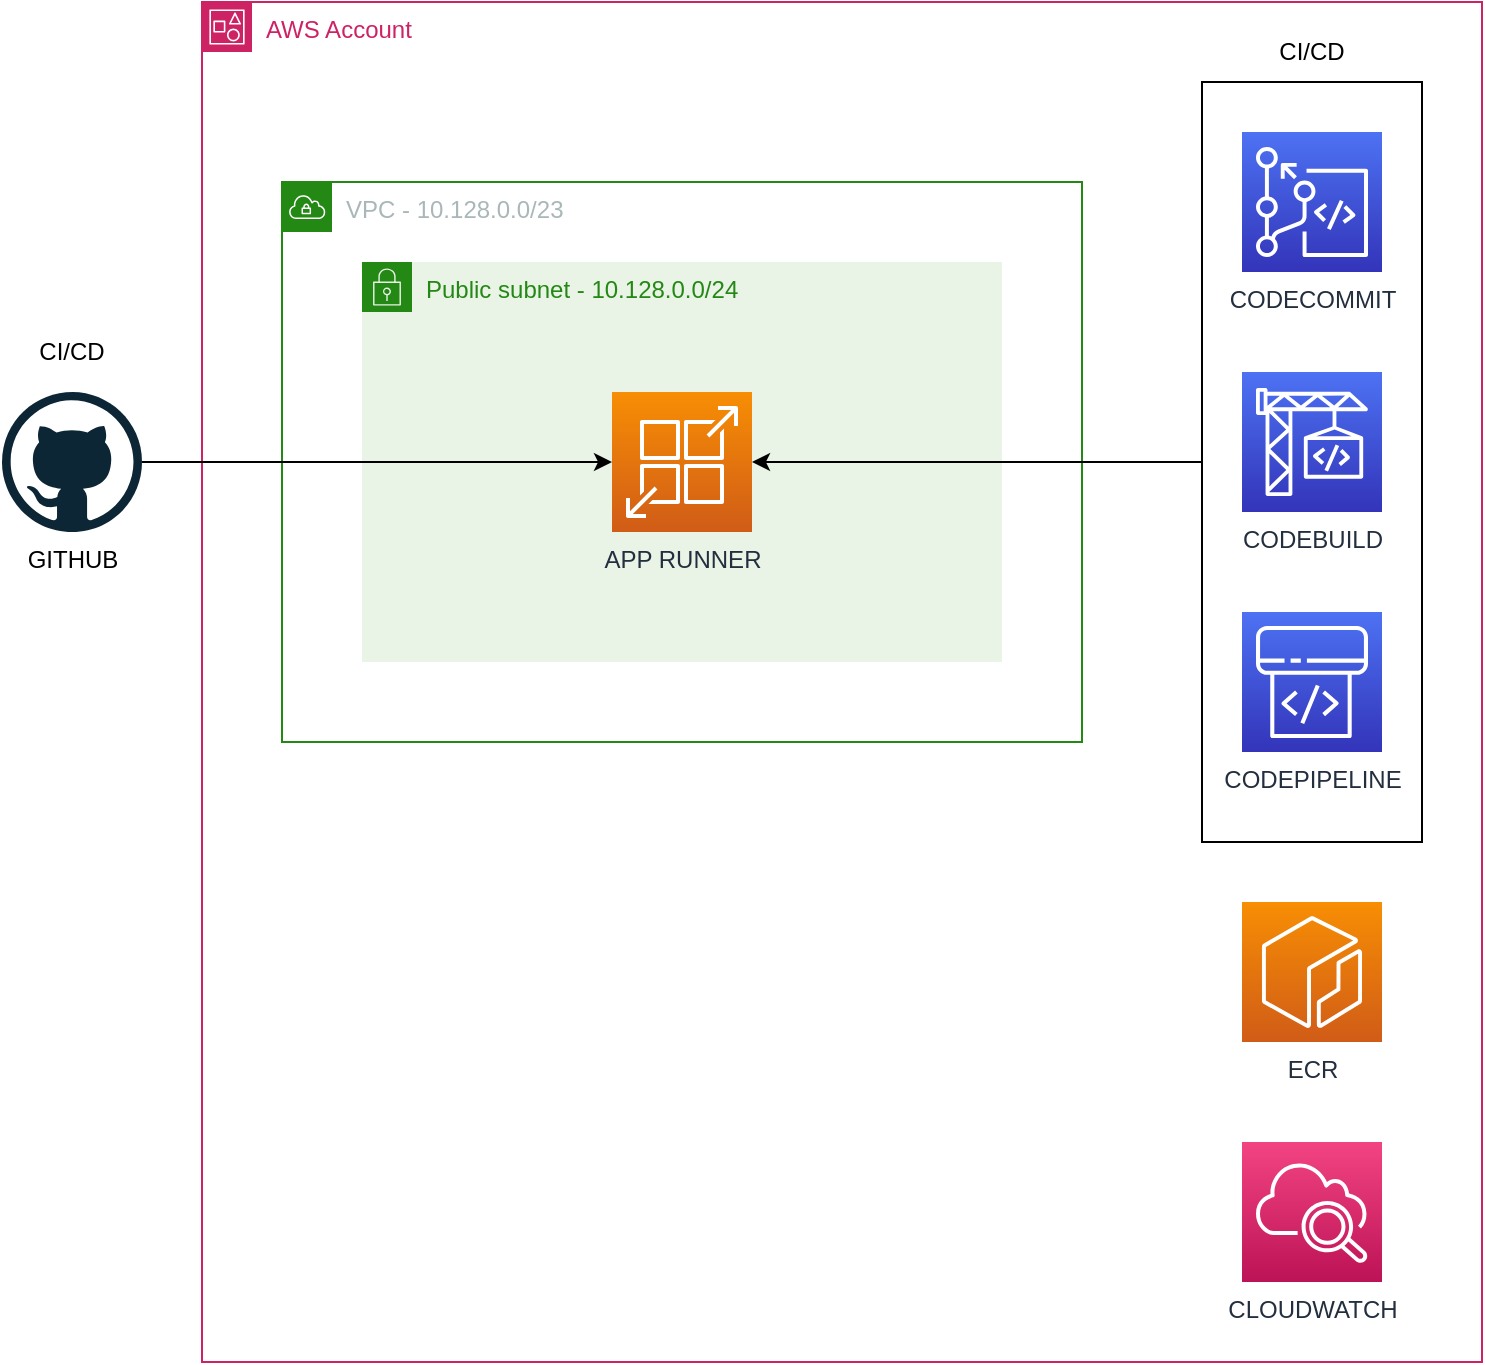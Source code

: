 <mxfile version="21.7.2" type="device">
  <diagram name="Página-1" id="QzsvXMneYWr0tKY5w3sO">
    <mxGraphModel dx="1434" dy="798" grid="1" gridSize="10" guides="1" tooltips="1" connect="1" arrows="1" fold="1" page="1" pageScale="1" pageWidth="827" pageHeight="1169" math="0" shadow="0">
      <root>
        <mxCell id="0" />
        <mxCell id="1" parent="0" />
        <mxCell id="qT3UxwvuSXqBp1ydsfv_-1" value="AWS Account" style="points=[[0,0],[0.25,0],[0.5,0],[0.75,0],[1,0],[1,0.25],[1,0.5],[1,0.75],[1,1],[0.75,1],[0.5,1],[0.25,1],[0,1],[0,0.75],[0,0.5],[0,0.25]];outlineConnect=0;gradientColor=none;html=1;whiteSpace=wrap;fontSize=12;fontStyle=0;container=1;pointerEvents=0;collapsible=0;recursiveResize=0;shape=mxgraph.aws4.group;grIcon=mxgraph.aws4.group_account;strokeColor=#CD2264;fillColor=none;verticalAlign=top;align=left;spacingLeft=30;fontColor=#CD2264;dashed=0;" parent="1" vertex="1">
          <mxGeometry x="120" y="40" width="640" height="680" as="geometry" />
        </mxCell>
        <mxCell id="6pN_dj5NBJkyAOBor4ku-1" value="VPC - 10.128.0.0/23" style="points=[[0,0],[0.25,0],[0.5,0],[0.75,0],[1,0],[1,0.25],[1,0.5],[1,0.75],[1,1],[0.75,1],[0.5,1],[0.25,1],[0,1],[0,0.75],[0,0.5],[0,0.25]];outlineConnect=0;gradientColor=none;html=1;whiteSpace=wrap;fontSize=12;fontStyle=0;container=1;pointerEvents=0;collapsible=0;recursiveResize=0;shape=mxgraph.aws4.group;grIcon=mxgraph.aws4.group_vpc;strokeColor=#248814;fillColor=none;verticalAlign=top;align=left;spacingLeft=30;fontColor=#AAB7B8;dashed=0;" parent="qT3UxwvuSXqBp1ydsfv_-1" vertex="1">
          <mxGeometry x="40" y="90" width="400" height="280" as="geometry" />
        </mxCell>
        <mxCell id="A6sXbVv26nU3FY284ZwU-2" value="Public subnet - 10.128.0.0/24" style="points=[[0,0],[0.25,0],[0.5,0],[0.75,0],[1,0],[1,0.25],[1,0.5],[1,0.75],[1,1],[0.75,1],[0.5,1],[0.25,1],[0,1],[0,0.75],[0,0.5],[0,0.25]];outlineConnect=0;gradientColor=none;html=1;whiteSpace=wrap;fontSize=12;fontStyle=0;container=1;pointerEvents=0;collapsible=0;recursiveResize=0;shape=mxgraph.aws4.group;grIcon=mxgraph.aws4.group_security_group;grStroke=0;strokeColor=#248814;fillColor=#E9F3E6;verticalAlign=top;align=left;spacingLeft=30;fontColor=#248814;dashed=0;" vertex="1" parent="6pN_dj5NBJkyAOBor4ku-1">
          <mxGeometry x="40" y="40" width="320" height="200" as="geometry" />
        </mxCell>
        <mxCell id="A6sXbVv26nU3FY284ZwU-1" value="APP RUNNER" style="sketch=0;points=[[0,0,0],[0.25,0,0],[0.5,0,0],[0.75,0,0],[1,0,0],[0,1,0],[0.25,1,0],[0.5,1,0],[0.75,1,0],[1,1,0],[0,0.25,0],[0,0.5,0],[0,0.75,0],[1,0.25,0],[1,0.5,0],[1,0.75,0]];outlineConnect=0;fontColor=#232F3E;gradientColor=#F78E04;gradientDirection=north;fillColor=#D05C17;strokeColor=#ffffff;dashed=0;verticalLabelPosition=bottom;verticalAlign=top;align=center;html=1;fontSize=12;fontStyle=0;aspect=fixed;shape=mxgraph.aws4.resourceIcon;resIcon=mxgraph.aws4.app_runner;" vertex="1" parent="A6sXbVv26nU3FY284ZwU-2">
          <mxGeometry x="125" y="65" width="70" height="70" as="geometry" />
        </mxCell>
        <mxCell id="A6sXbVv26nU3FY284ZwU-8" style="edgeStyle=orthogonalEdgeStyle;rounded=0;orthogonalLoop=1;jettySize=auto;html=1;entryX=1;entryY=0.5;entryDx=0;entryDy=0;entryPerimeter=0;" edge="1" parent="qT3UxwvuSXqBp1ydsfv_-1" source="A6sXbVv26nU3FY284ZwU-7" target="A6sXbVv26nU3FY284ZwU-1">
          <mxGeometry relative="1" as="geometry" />
        </mxCell>
        <mxCell id="A6sXbVv26nU3FY284ZwU-7" value="" style="rounded=0;whiteSpace=wrap;html=1;fillColor=none;" vertex="1" parent="qT3UxwvuSXqBp1ydsfv_-1">
          <mxGeometry x="500" y="40" width="110" height="380" as="geometry" />
        </mxCell>
        <mxCell id="A6sXbVv26nU3FY284ZwU-4" value="CODECOMMIT" style="sketch=0;points=[[0,0,0],[0.25,0,0],[0.5,0,0],[0.75,0,0],[1,0,0],[0,1,0],[0.25,1,0],[0.5,1,0],[0.75,1,0],[1,1,0],[0,0.25,0],[0,0.5,0],[0,0.75,0],[1,0.25,0],[1,0.5,0],[1,0.75,0]];outlineConnect=0;fontColor=#232F3E;gradientColor=#4D72F3;gradientDirection=north;fillColor=#3334B9;strokeColor=#ffffff;dashed=0;verticalLabelPosition=bottom;verticalAlign=top;align=center;html=1;fontSize=12;fontStyle=0;aspect=fixed;shape=mxgraph.aws4.resourceIcon;resIcon=mxgraph.aws4.codecommit;" vertex="1" parent="qT3UxwvuSXqBp1ydsfv_-1">
          <mxGeometry x="520" y="65" width="70" height="70" as="geometry" />
        </mxCell>
        <mxCell id="A6sXbVv26nU3FY284ZwU-5" value="CODEBUILD" style="sketch=0;points=[[0,0,0],[0.25,0,0],[0.5,0,0],[0.75,0,0],[1,0,0],[0,1,0],[0.25,1,0],[0.5,1,0],[0.75,1,0],[1,1,0],[0,0.25,0],[0,0.5,0],[0,0.75,0],[1,0.25,0],[1,0.5,0],[1,0.75,0]];outlineConnect=0;fontColor=#232F3E;gradientColor=#4D72F3;gradientDirection=north;fillColor=#3334B9;strokeColor=#ffffff;dashed=0;verticalLabelPosition=bottom;verticalAlign=top;align=center;html=1;fontSize=12;fontStyle=0;aspect=fixed;shape=mxgraph.aws4.resourceIcon;resIcon=mxgraph.aws4.codebuild;" vertex="1" parent="qT3UxwvuSXqBp1ydsfv_-1">
          <mxGeometry x="520" y="185" width="70" height="70" as="geometry" />
        </mxCell>
        <mxCell id="A6sXbVv26nU3FY284ZwU-6" value="CODEPIPELINE" style="sketch=0;points=[[0,0,0],[0.25,0,0],[0.5,0,0],[0.75,0,0],[1,0,0],[0,1,0],[0.25,1,0],[0.5,1,0],[0.75,1,0],[1,1,0],[0,0.25,0],[0,0.5,0],[0,0.75,0],[1,0.25,0],[1,0.5,0],[1,0.75,0]];outlineConnect=0;fontColor=#232F3E;gradientColor=#4D72F3;gradientDirection=north;fillColor=#3334B9;strokeColor=#ffffff;dashed=0;verticalLabelPosition=bottom;verticalAlign=top;align=center;html=1;fontSize=12;fontStyle=0;aspect=fixed;shape=mxgraph.aws4.resourceIcon;resIcon=mxgraph.aws4.codepipeline;" vertex="1" parent="qT3UxwvuSXqBp1ydsfv_-1">
          <mxGeometry x="520" y="305" width="70" height="70" as="geometry" />
        </mxCell>
        <mxCell id="A6sXbVv26nU3FY284ZwU-10" value="CLOUDWATCH" style="sketch=0;points=[[0,0,0],[0.25,0,0],[0.5,0,0],[0.75,0,0],[1,0,0],[0,1,0],[0.25,1,0],[0.5,1,0],[0.75,1,0],[1,1,0],[0,0.25,0],[0,0.5,0],[0,0.75,0],[1,0.25,0],[1,0.5,0],[1,0.75,0]];points=[[0,0,0],[0.25,0,0],[0.5,0,0],[0.75,0,0],[1,0,0],[0,1,0],[0.25,1,0],[0.5,1,0],[0.75,1,0],[1,1,0],[0,0.25,0],[0,0.5,0],[0,0.75,0],[1,0.25,0],[1,0.5,0],[1,0.75,0]];outlineConnect=0;fontColor=#232F3E;gradientColor=#F34482;gradientDirection=north;fillColor=#BC1356;strokeColor=#ffffff;dashed=0;verticalLabelPosition=bottom;verticalAlign=top;align=center;html=1;fontSize=12;fontStyle=0;aspect=fixed;shape=mxgraph.aws4.resourceIcon;resIcon=mxgraph.aws4.cloudwatch_2;" vertex="1" parent="qT3UxwvuSXqBp1ydsfv_-1">
          <mxGeometry x="520" y="570" width="70" height="70" as="geometry" />
        </mxCell>
        <mxCell id="A6sXbVv26nU3FY284ZwU-12" value="CI/CD" style="text;html=1;strokeColor=none;fillColor=none;align=center;verticalAlign=middle;whiteSpace=wrap;rounded=0;" vertex="1" parent="qT3UxwvuSXqBp1ydsfv_-1">
          <mxGeometry x="525" y="10" width="60" height="30" as="geometry" />
        </mxCell>
        <mxCell id="A6sXbVv26nU3FY284ZwU-13" value="ECR" style="sketch=0;points=[[0,0,0],[0.25,0,0],[0.5,0,0],[0.75,0,0],[1,0,0],[0,1,0],[0.25,1,0],[0.5,1,0],[0.75,1,0],[1,1,0],[0,0.25,0],[0,0.5,0],[0,0.75,0],[1,0.25,0],[1,0.5,0],[1,0.75,0]];outlineConnect=0;fontColor=#232F3E;gradientColor=#F78E04;gradientDirection=north;fillColor=#D05C17;strokeColor=#ffffff;dashed=0;verticalLabelPosition=bottom;verticalAlign=top;align=center;html=1;fontSize=12;fontStyle=0;aspect=fixed;shape=mxgraph.aws4.resourceIcon;resIcon=mxgraph.aws4.ecr;" vertex="1" parent="qT3UxwvuSXqBp1ydsfv_-1">
          <mxGeometry x="520" y="450" width="70" height="70" as="geometry" />
        </mxCell>
        <mxCell id="A6sXbVv26nU3FY284ZwU-9" style="edgeStyle=orthogonalEdgeStyle;rounded=0;orthogonalLoop=1;jettySize=auto;html=1;entryX=0;entryY=0.5;entryDx=0;entryDy=0;entryPerimeter=0;" edge="1" parent="1" source="A6sXbVv26nU3FY284ZwU-3" target="A6sXbVv26nU3FY284ZwU-1">
          <mxGeometry relative="1" as="geometry" />
        </mxCell>
        <mxCell id="A6sXbVv26nU3FY284ZwU-3" value="GITHUB" style="dashed=0;outlineConnect=0;html=1;align=center;labelPosition=center;verticalLabelPosition=bottom;verticalAlign=top;shape=mxgraph.weblogos.github" vertex="1" parent="1">
          <mxGeometry x="20" y="235" width="70" height="70" as="geometry" />
        </mxCell>
        <mxCell id="A6sXbVv26nU3FY284ZwU-11" value="CI/CD" style="text;html=1;strokeColor=none;fillColor=none;align=center;verticalAlign=middle;whiteSpace=wrap;rounded=0;" vertex="1" parent="1">
          <mxGeometry x="25" y="200" width="60" height="30" as="geometry" />
        </mxCell>
      </root>
    </mxGraphModel>
  </diagram>
</mxfile>
